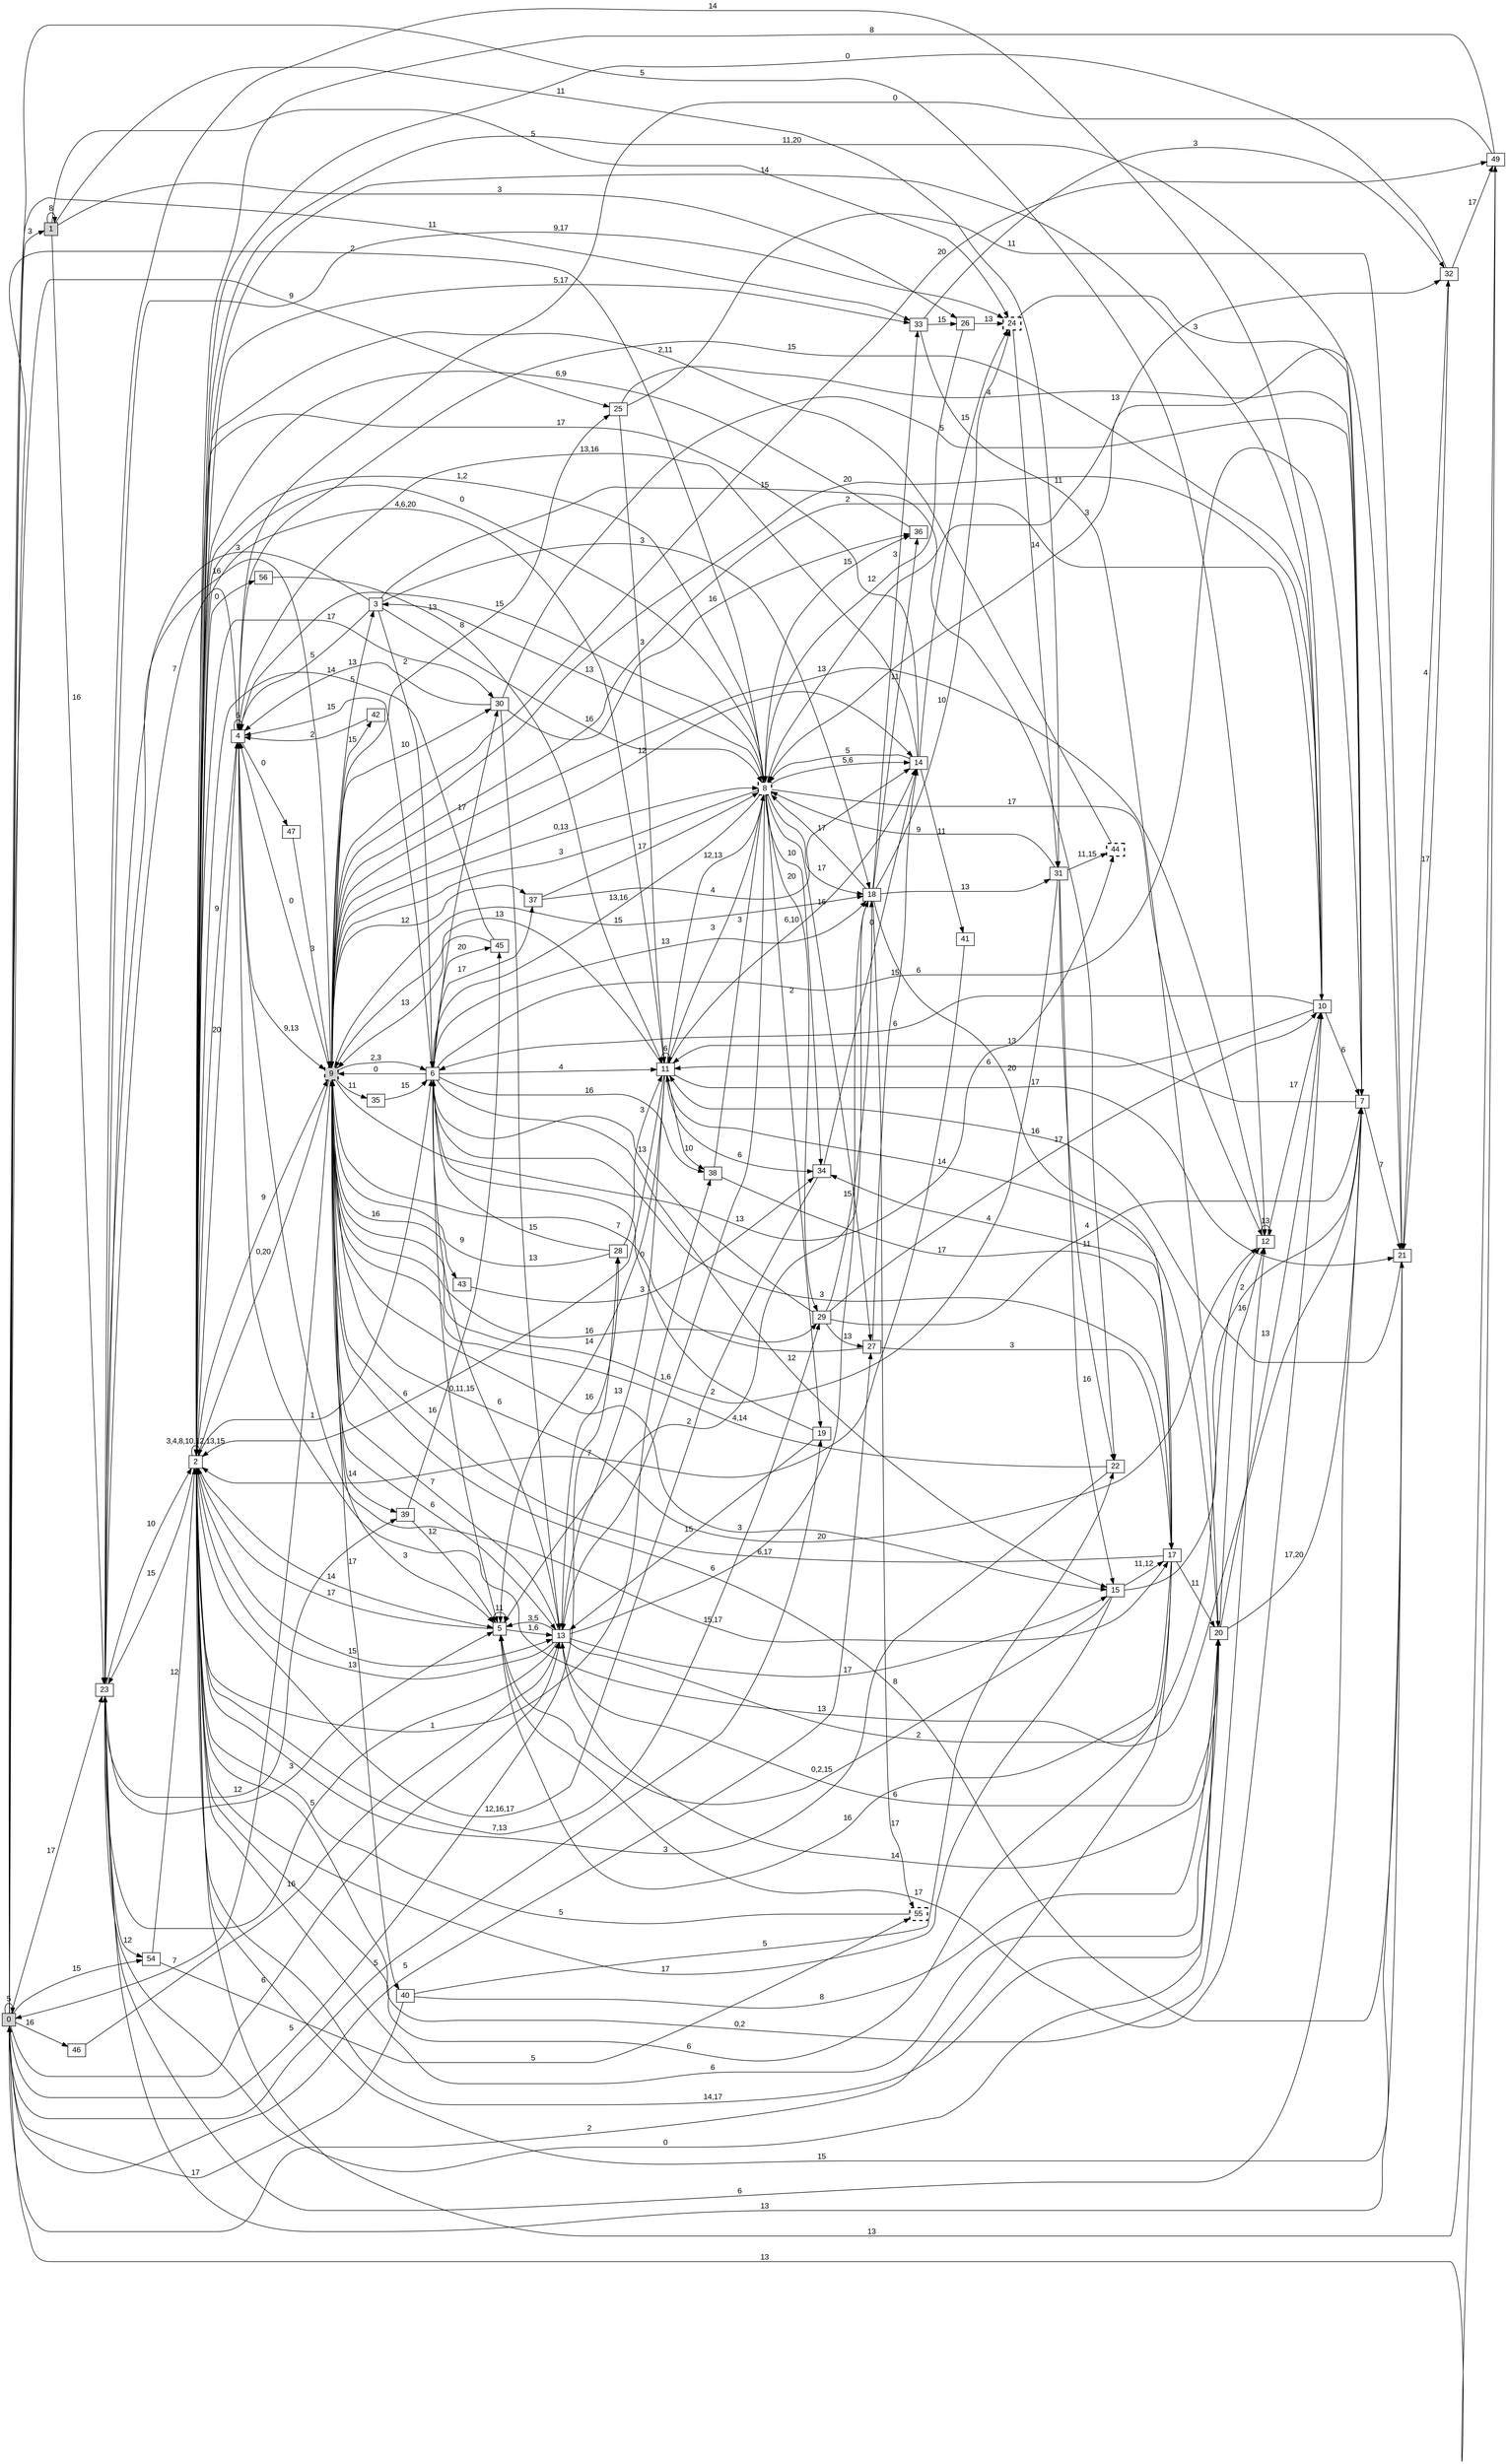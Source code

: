 digraph "NDFA" {
  rankdir=LR
  node [shape=box width=0.1 height=0.1 fontname=Arial]
  edge [fontname=Arial]
/* Estados */
 s0 [label="0" style="filled"] /* I:1 F:0 D:0 */
 s1 [label="1" style="filled"] /* I:1 F:0 D:0 */
 s2 [label="2" ] /* I:0 F:0 D:0 */
 s3 [label="3" ] /* I:0 F:0 D:0 */
 s4 [label="4" ] /* I:0 F:0 D:0 */
 s5 [label="5" ] /* I:0 F:0 D:0 */
 s6 [label="6" ] /* I:0 F:0 D:0 */
 s7 [label="7" ] /* I:0 F:0 D:0 */
 s8 [label="8" style="bold,dashed"] /* I:0 F:1 D:0 */
 s9 [label="9" style="filled,bold,dashed"] /* I:1 F:1 D:0 */
 s10 [label="10" ] /* I:0 F:0 D:0 */
 s11 [label="11" ] /* I:0 F:0 D:0 */
 s12 [label="12" ] /* I:0 F:0 D:0 */
 s13 [label="13" ] /* I:0 F:0 D:0 */
 s14 [label="14" ] /* I:0 F:0 D:0 */
 s15 [label="15" ] /* I:0 F:0 D:0 */
 s17 [label="17" ] /* I:0 F:0 D:0 */
 s18 [label="18" ] /* I:0 F:0 D:0 */
 s19 [label="19" ] /* I:0 F:0 D:0 */
 s20 [label="20" ] /* I:0 F:0 D:0 */
 s21 [label="21" ] /* I:0 F:0 D:0 */
 s22 [label="22" ] /* I:0 F:0 D:0 */
 s23 [label="23" ] /* I:0 F:0 D:0 */
 s24 [label="24" style="bold,dashed"] /* I:0 F:1 D:0 */
 s25 [label="25" ] /* I:0 F:0 D:0 */
 s26 [label="26" ] /* I:0 F:0 D:0 */
 s27 [label="27" ] /* I:0 F:0 D:0 */
 s28 [label="28" ] /* I:0 F:0 D:0 */
 s29 [label="29" ] /* I:0 F:0 D:0 */
 s30 [label="30" ] /* I:0 F:0 D:0 */
 s31 [label="31" ] /* I:0 F:0 D:0 */
 s32 [label="32" ] /* I:0 F:0 D:0 */
 s33 [label="33" ] /* I:0 F:0 D:0 */
 s34 [label="34" ] /* I:0 F:0 D:0 */
 s35 [label="35" ] /* I:0 F:0 D:0 */
 s36 [label="36" ] /* I:0 F:0 D:0 */
 s37 [label="37" ] /* I:0 F:0 D:0 */
 s38 [label="38" ] /* I:0 F:0 D:0 */
 s39 [label="39" ] /* I:0 F:0 D:0 */
 s40 [label="40" ] /* I:0 F:0 D:0 */
 s41 [label="41" ] /* I:0 F:0 D:0 */
 s42 [label="42" ] /* I:0 F:0 D:0 */
 s43 [label="43" ] /* I:0 F:0 D:0 */
 s44 [label="44" style="bold,dashed"] /* I:0 F:1 D:0 */
 s45 [label="45" ] /* I:0 F:0 D:0 */
 s46 [label="46" ] /* I:0 F:0 D:0 */
 s47 [label="47" ] /* I:0 F:0 D:0 */
 s49 [label="49" ] /* I:0 F:0 D:0 */
 s54 [label="54" ] /* I:0 F:0 D:0 */
 s55 [label="55" style="bold,dashed"] /* I:0 F:1 D:0 */
 s56 [label="56" ] /* I:0 F:0 D:0 */
/* Transiciones */
  s0 -> s0 [label="5"]
  s0 -> s1 [label="3"]
  s0 -> s8 [label="2"]
  s0 -> s12 [label="5"]
  s0 -> s13 [label="6"]
  s0 -> s19 [label="5"]
  s0 -> s23 [label="17"]
  s0 -> s25 [label="9"]
  s0 -> s27 [label="5"]
  s0 -> s28 [label="5"]
  s0 -> s33 [label="11"]
  s0 -> s46 [label="16"]
  s0 -> s54 [label="15"]
  s1 -> s1 [label="8"]
  s1 -> s23 [label="16"]
  s1 -> s24 [label="5"]
  s1 -> s26 [label="3"]
  s1 -> s31 [label="11"]
  s2 -> s2 [label="3,4,8,10,12,13,15"]
  s2 -> s4 [label="20"]
  s2 -> s5 [label="14"]
  s2 -> s6 [label="1"]
  s2 -> s8 [label="0"]
  s2 -> s9 [label="9"]
  s2 -> s11 [label="4,6,20"]
  s2 -> s12 [label="0,2"]
  s2 -> s13 [label="15"]
  s2 -> s20 [label="14,17"]
  s2 -> s23 [label="15"]
  s2 -> s29 [label="7,13"]
  s2 -> s30 [label="17"]
  s2 -> s33 [label="5,17"]
  s2 -> s38 [label="1"]
  s2 -> s49 [label="13"]
  s2 -> s56 [label="0"]
  s3 -> s4 [label="5"]
  s3 -> s6 [label="2"]
  s3 -> s8 [label="16"]
  s3 -> s18 [label="3"]
  s3 -> s22 [label="15"]
  s3 -> s23 [label="3"]
  s4 -> s2 [label="9"]
  s4 -> s4 [label="6"]
  s4 -> s9 [label="9,13"]
  s4 -> s17 [label="15,17"]
  s4 -> s23 [label="7"]
  s4 -> s47 [label="0"]
  s5 -> s2 [label="17"]
  s5 -> s5 [label="11"]
  s5 -> s10 [label="17"]
  s5 -> s13 [label="1,6"]
  s6 -> s4 [label="15"]
  s6 -> s5 [label="0,11,15"]
  s6 -> s7 [label="6"]
  s6 -> s9 [label="0"]
  s6 -> s11 [label="4"]
  s6 -> s13 [label="6"]
  s6 -> s15 [label="12"]
  s6 -> s17 [label="3"]
  s6 -> s18 [label="13"]
  s6 -> s30 [label="17"]
  s6 -> s37 [label="17"]
  s6 -> s38 [label="16"]
  s6 -> s45 [label="20"]
  s7 -> s2 [label="11,20"]
  s7 -> s4 [label="13"]
  s7 -> s11 [label="13"]
  s7 -> s21 [label="7"]
  s7 -> s23 [label="6"]
  s8 -> s2 [label="1,2"]
  s8 -> s3 [label="13"]
  s8 -> s4 [label="15"]
  s8 -> s6 [label="13,16"]
  s8 -> s9 [label="3"]
  s8 -> s11 [label="3"]
  s8 -> s12 [label="17"]
  s8 -> s13 [label="1,6"]
  s8 -> s14 [label="5,6"]
  s8 -> s18 [label="17"]
  s8 -> s19 [label="2"]
  s8 -> s27 [label="16"]
  s8 -> s29 [label="20"]
  s8 -> s32 [label="13"]
  s8 -> s34 [label="10"]
  s8 -> s36 [label="15"]
  s9 -> s0 [label="7"]
  s9 -> s2 [label="0,20"]
  s9 -> s3 [label="5"]
  s9 -> s4 [label="0"]
  s9 -> s5 [label="3"]
  s9 -> s6 [label="2,3"]
  s9 -> s8 [label="0,13"]
  s9 -> s10 [label="2"]
  s9 -> s12 [label="20"]
  s9 -> s13 [label="6"]
  s9 -> s14 [label="12"]
  s9 -> s15 [label="3"]
  s9 -> s18 [label="15"]
  s9 -> s23 [label="16"]
  s9 -> s25 [label="8"]
  s9 -> s29 [label="16"]
  s9 -> s30 [label="10"]
  s9 -> s35 [label="11"]
  s9 -> s37 [label="12"]
  s9 -> s39 [label="14"]
  s9 -> s40 [label="17"]
  s9 -> s42 [label="15"]
  s9 -> s43 [label="16"]
  s9 -> s44 [label="13"]
  s9 -> s49 [label="20"]
  s10 -> s2 [label="14"]
  s10 -> s4 [label="15"]
  s10 -> s6 [label="6"]
  s10 -> s7 [label="6"]
  s10 -> s9 [label="20"]
  s10 -> s11 [label="6"]
  s10 -> s23 [label="14"]
  s11 -> s2 [label="6"]
  s11 -> s5 [label="14"]
  s11 -> s8 [label="12,13"]
  s11 -> s9 [label="13"]
  s11 -> s11 [label="6"]
  s11 -> s13 [label="13"]
  s11 -> s14 [label="6,10"]
  s11 -> s21 [label="17"]
  s11 -> s34 [label="6"]
  s11 -> s38 [label="10"]
  s12 -> s9 [label="13"]
  s12 -> s10 [label="17"]
  s12 -> s12 [label="13"]
  s13 -> s2 [label="13"]
  s13 -> s5 [label="3,5"]
  s13 -> s9 [label="7"]
  s13 -> s12 [label="2"]
  s13 -> s15 [label="17"]
  s13 -> s18 [label="6"]
  s13 -> s20 [label="6"]
  s13 -> s23 [label="5"]
  s13 -> s28 [label="16"]
  s14 -> s2 [label="17"]
  s14 -> s4 [label="13,16"]
  s14 -> s8 [label="5"]
  s14 -> s24 [label="15"]
  s14 -> s41 [label="11"]
  s15 -> s2 [label="17"]
  s15 -> s5 [label="0,2,15"]
  s15 -> s7 [label="2"]
  s15 -> s17 [label="11,12"]
  s17 -> s0 [label="2"]
  s17 -> s2 [label="6"]
  s17 -> s5 [label="16"]
  s17 -> s9 [label="6,17"]
  s17 -> s20 [label="11"]
  s17 -> s34 [label="4"]
  s18 -> s5 [label="2"]
  s18 -> s8 [label="17"]
  s18 -> s17 [label="20"]
  s18 -> s24 [label="10"]
  s18 -> s31 [label="13"]
  s18 -> s33 [label="3"]
  s18 -> s36 [label="11"]
  s18 -> s55 [label="17"]
  s19 -> s6 [label="0"]
  s19 -> s13 [label="15"]
  s20 -> s2 [label="6"]
  s20 -> s7 [label="17,20"]
  s20 -> s10 [label="13"]
  s20 -> s11 [label="14"]
  s20 -> s12 [label="16"]
  s20 -> s13 [label="14"]
  s21 -> s2 [label="15"]
  s21 -> s8 [label="3"]
  s21 -> s9 [label="8"]
  s21 -> s11 [label="16"]
  s21 -> s32 [label="4"]
  s22 -> s2 [label="3"]
  s22 -> s9 [label="4,14"]
  s23 -> s2 [label="10"]
  s23 -> s5 [label="3"]
  s23 -> s20 [label="0"]
  s23 -> s21 [label="13"]
  s23 -> s24 [label="9,17"]
  s23 -> s39 [label="12"]
  s23 -> s54 [label="12"]
  s24 -> s7 [label="3"]
  s24 -> s31 [label="14"]
  s25 -> s7 [label="4"]
  s25 -> s11 [label="3"]
  s25 -> s21 [label="11"]
  s26 -> s8 [label="12"]
  s26 -> s24 [label="13"]
  s27 -> s9 [label="7"]
  s27 -> s14 [label="15"]
  s27 -> s17 [label="3"]
  s28 -> s6 [label="15"]
  s28 -> s9 [label="9"]
  s28 -> s11 [label="3"]
  s29 -> s6 [label="13"]
  s29 -> s7 [label="4"]
  s29 -> s10 [label="17"]
  s29 -> s18 [label="15"]
  s29 -> s27 [label="13"]
  s30 -> s4 [label="13"]
  s30 -> s7 [label="5"]
  s30 -> s13 [label="13"]
  s30 -> s36 [label="16"]
  s31 -> s8 [label="9"]
  s31 -> s9 [label="2"]
  s31 -> s15 [label="16"]
  s31 -> s22 [label="11"]
  s31 -> s44 [label="11,15"]
  s32 -> s2 [label="0"]
  s32 -> s21 [label="17"]
  s32 -> s49 [label="17"]
  s33 -> s20 [label="11"]
  s33 -> s26 [label="15"]
  s33 -> s32 [label="3"]
  s34 -> s2 [label="12,16,17"]
  s34 -> s14 [label="0"]
  s35 -> s6 [label="15"]
  s36 -> s2 [label="6,9"]
  s37 -> s8 [label="17"]
  s37 -> s14 [label="4"]
  s38 -> s8 [label="3"]
  s38 -> s17 [label="17"]
  s39 -> s5 [label="12"]
  s39 -> s45 [label="16"]
  s40 -> s0 [label="17"]
  s40 -> s20 [label="8"]
  s40 -> s22 [label="5"]
  s41 -> s2 [label="7"]
  s42 -> s4 [label="2"]
  s43 -> s34 [label="3"]
  s44 -> s2 [label="2,11"]
  s45 -> s2 [label="14"]
  s45 -> s9 [label="13"]
  s46 -> s13 [label="16"]
  s47 -> s9 [label="3"]
  s49 -> s0 [label="13"]
  s49 -> s2 [label="8"]
  s49 -> s4 [label="0"]
  s54 -> s2 [label="12"]
  s54 -> s55 [label="5"]
  s55 -> s2 [label="5"]
  s56 -> s11 [label="13"]
}
